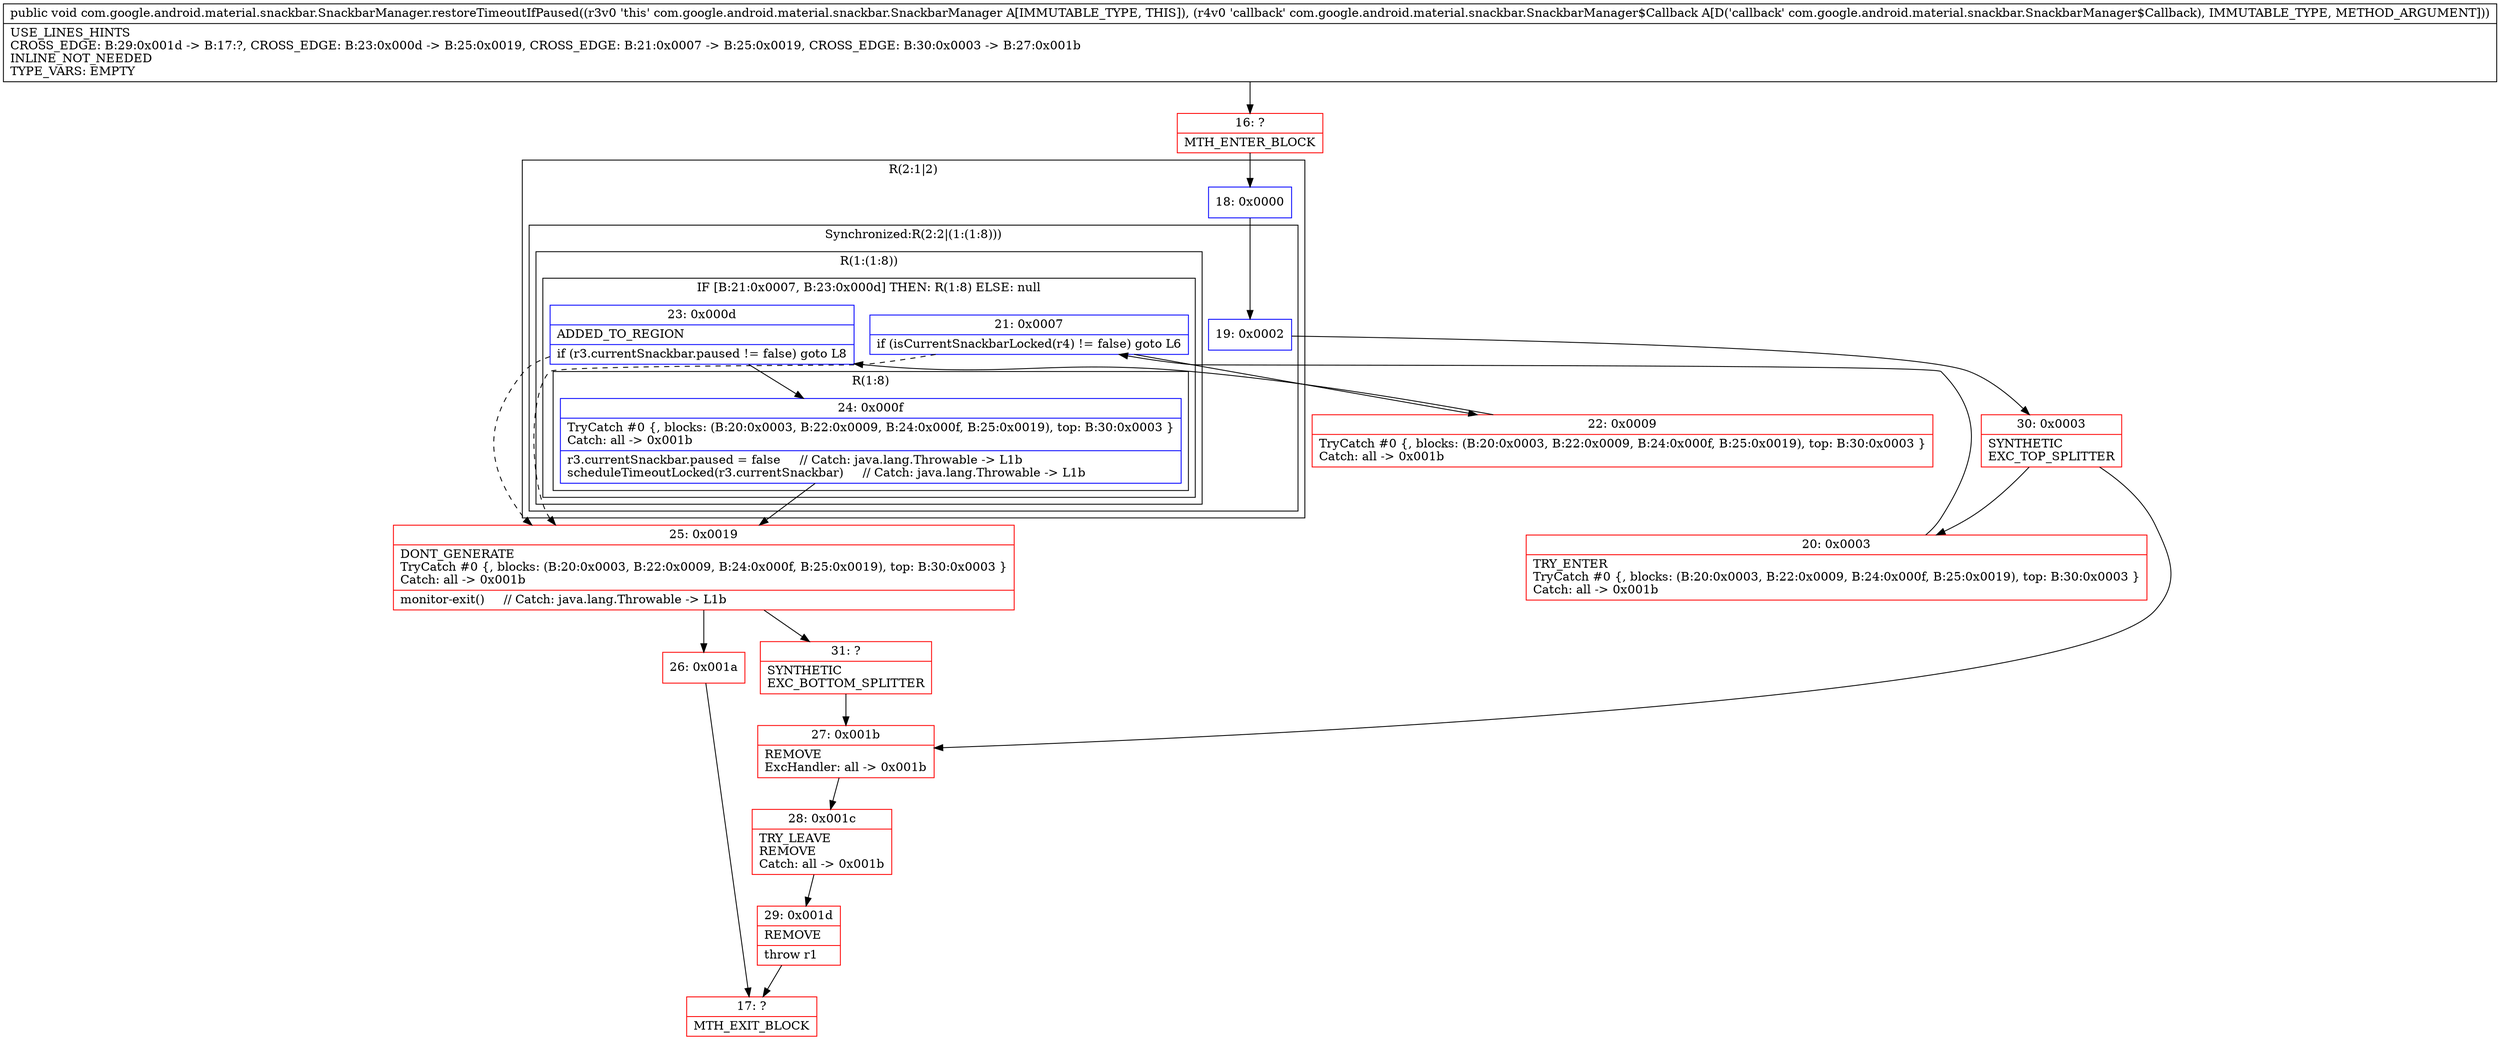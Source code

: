 digraph "CFG forcom.google.android.material.snackbar.SnackbarManager.restoreTimeoutIfPaused(Lcom\/google\/android\/material\/snackbar\/SnackbarManager$Callback;)V" {
subgraph cluster_Region_524031349 {
label = "R(2:1|2)";
node [shape=record,color=blue];
Node_18 [shape=record,label="{18\:\ 0x0000}"];
subgraph cluster_SynchronizedRegion_981116075 {
label = "Synchronized:R(2:2|(1:(1:8)))";
node [shape=record,color=blue];
Node_19 [shape=record,label="{19\:\ 0x0002}"];
subgraph cluster_Region_728925942 {
label = "R(1:(1:8))";
node [shape=record,color=blue];
subgraph cluster_IfRegion_1571901973 {
label = "IF [B:21:0x0007, B:23:0x000d] THEN: R(1:8) ELSE: null";
node [shape=record,color=blue];
Node_21 [shape=record,label="{21\:\ 0x0007|if (isCurrentSnackbarLocked(r4) != false) goto L6\l}"];
Node_23 [shape=record,label="{23\:\ 0x000d|ADDED_TO_REGION\l|if (r3.currentSnackbar.paused != false) goto L8\l}"];
subgraph cluster_Region_584676203 {
label = "R(1:8)";
node [shape=record,color=blue];
Node_24 [shape=record,label="{24\:\ 0x000f|TryCatch #0 \{, blocks: (B:20:0x0003, B:22:0x0009, B:24:0x000f, B:25:0x0019), top: B:30:0x0003 \}\lCatch: all \-\> 0x001b\l|r3.currentSnackbar.paused = false     \/\/ Catch: java.lang.Throwable \-\> L1b\lscheduleTimeoutLocked(r3.currentSnackbar)     \/\/ Catch: java.lang.Throwable \-\> L1b\l}"];
}
}
}
}
}
Node_16 [shape=record,color=red,label="{16\:\ ?|MTH_ENTER_BLOCK\l}"];
Node_30 [shape=record,color=red,label="{30\:\ 0x0003|SYNTHETIC\lEXC_TOP_SPLITTER\l}"];
Node_20 [shape=record,color=red,label="{20\:\ 0x0003|TRY_ENTER\lTryCatch #0 \{, blocks: (B:20:0x0003, B:22:0x0009, B:24:0x000f, B:25:0x0019), top: B:30:0x0003 \}\lCatch: all \-\> 0x001b\l}"];
Node_22 [shape=record,color=red,label="{22\:\ 0x0009|TryCatch #0 \{, blocks: (B:20:0x0003, B:22:0x0009, B:24:0x000f, B:25:0x0019), top: B:30:0x0003 \}\lCatch: all \-\> 0x001b\l}"];
Node_25 [shape=record,color=red,label="{25\:\ 0x0019|DONT_GENERATE\lTryCatch #0 \{, blocks: (B:20:0x0003, B:22:0x0009, B:24:0x000f, B:25:0x0019), top: B:30:0x0003 \}\lCatch: all \-\> 0x001b\l|monitor\-exit()     \/\/ Catch: java.lang.Throwable \-\> L1b\l}"];
Node_26 [shape=record,color=red,label="{26\:\ 0x001a}"];
Node_17 [shape=record,color=red,label="{17\:\ ?|MTH_EXIT_BLOCK\l}"];
Node_31 [shape=record,color=red,label="{31\:\ ?|SYNTHETIC\lEXC_BOTTOM_SPLITTER\l}"];
Node_27 [shape=record,color=red,label="{27\:\ 0x001b|REMOVE\lExcHandler: all \-\> 0x001b\l}"];
Node_28 [shape=record,color=red,label="{28\:\ 0x001c|TRY_LEAVE\lREMOVE\lCatch: all \-\> 0x001b\l}"];
Node_29 [shape=record,color=red,label="{29\:\ 0x001d|REMOVE\l|throw r1\l}"];
MethodNode[shape=record,label="{public void com.google.android.material.snackbar.SnackbarManager.restoreTimeoutIfPaused((r3v0 'this' com.google.android.material.snackbar.SnackbarManager A[IMMUTABLE_TYPE, THIS]), (r4v0 'callback' com.google.android.material.snackbar.SnackbarManager$Callback A[D('callback' com.google.android.material.snackbar.SnackbarManager$Callback), IMMUTABLE_TYPE, METHOD_ARGUMENT]))  | USE_LINES_HINTS\lCROSS_EDGE: B:29:0x001d \-\> B:17:?, CROSS_EDGE: B:23:0x000d \-\> B:25:0x0019, CROSS_EDGE: B:21:0x0007 \-\> B:25:0x0019, CROSS_EDGE: B:30:0x0003 \-\> B:27:0x001b\lINLINE_NOT_NEEDED\lTYPE_VARS: EMPTY\l}"];
MethodNode -> Node_16;Node_18 -> Node_19;
Node_19 -> Node_30;
Node_21 -> Node_22;
Node_21 -> Node_25[style=dashed];
Node_23 -> Node_24;
Node_23 -> Node_25[style=dashed];
Node_24 -> Node_25;
Node_16 -> Node_18;
Node_30 -> Node_20;
Node_30 -> Node_27;
Node_20 -> Node_21;
Node_22 -> Node_23;
Node_25 -> Node_26;
Node_25 -> Node_31;
Node_26 -> Node_17;
Node_31 -> Node_27;
Node_27 -> Node_28;
Node_28 -> Node_29;
Node_29 -> Node_17;
}

